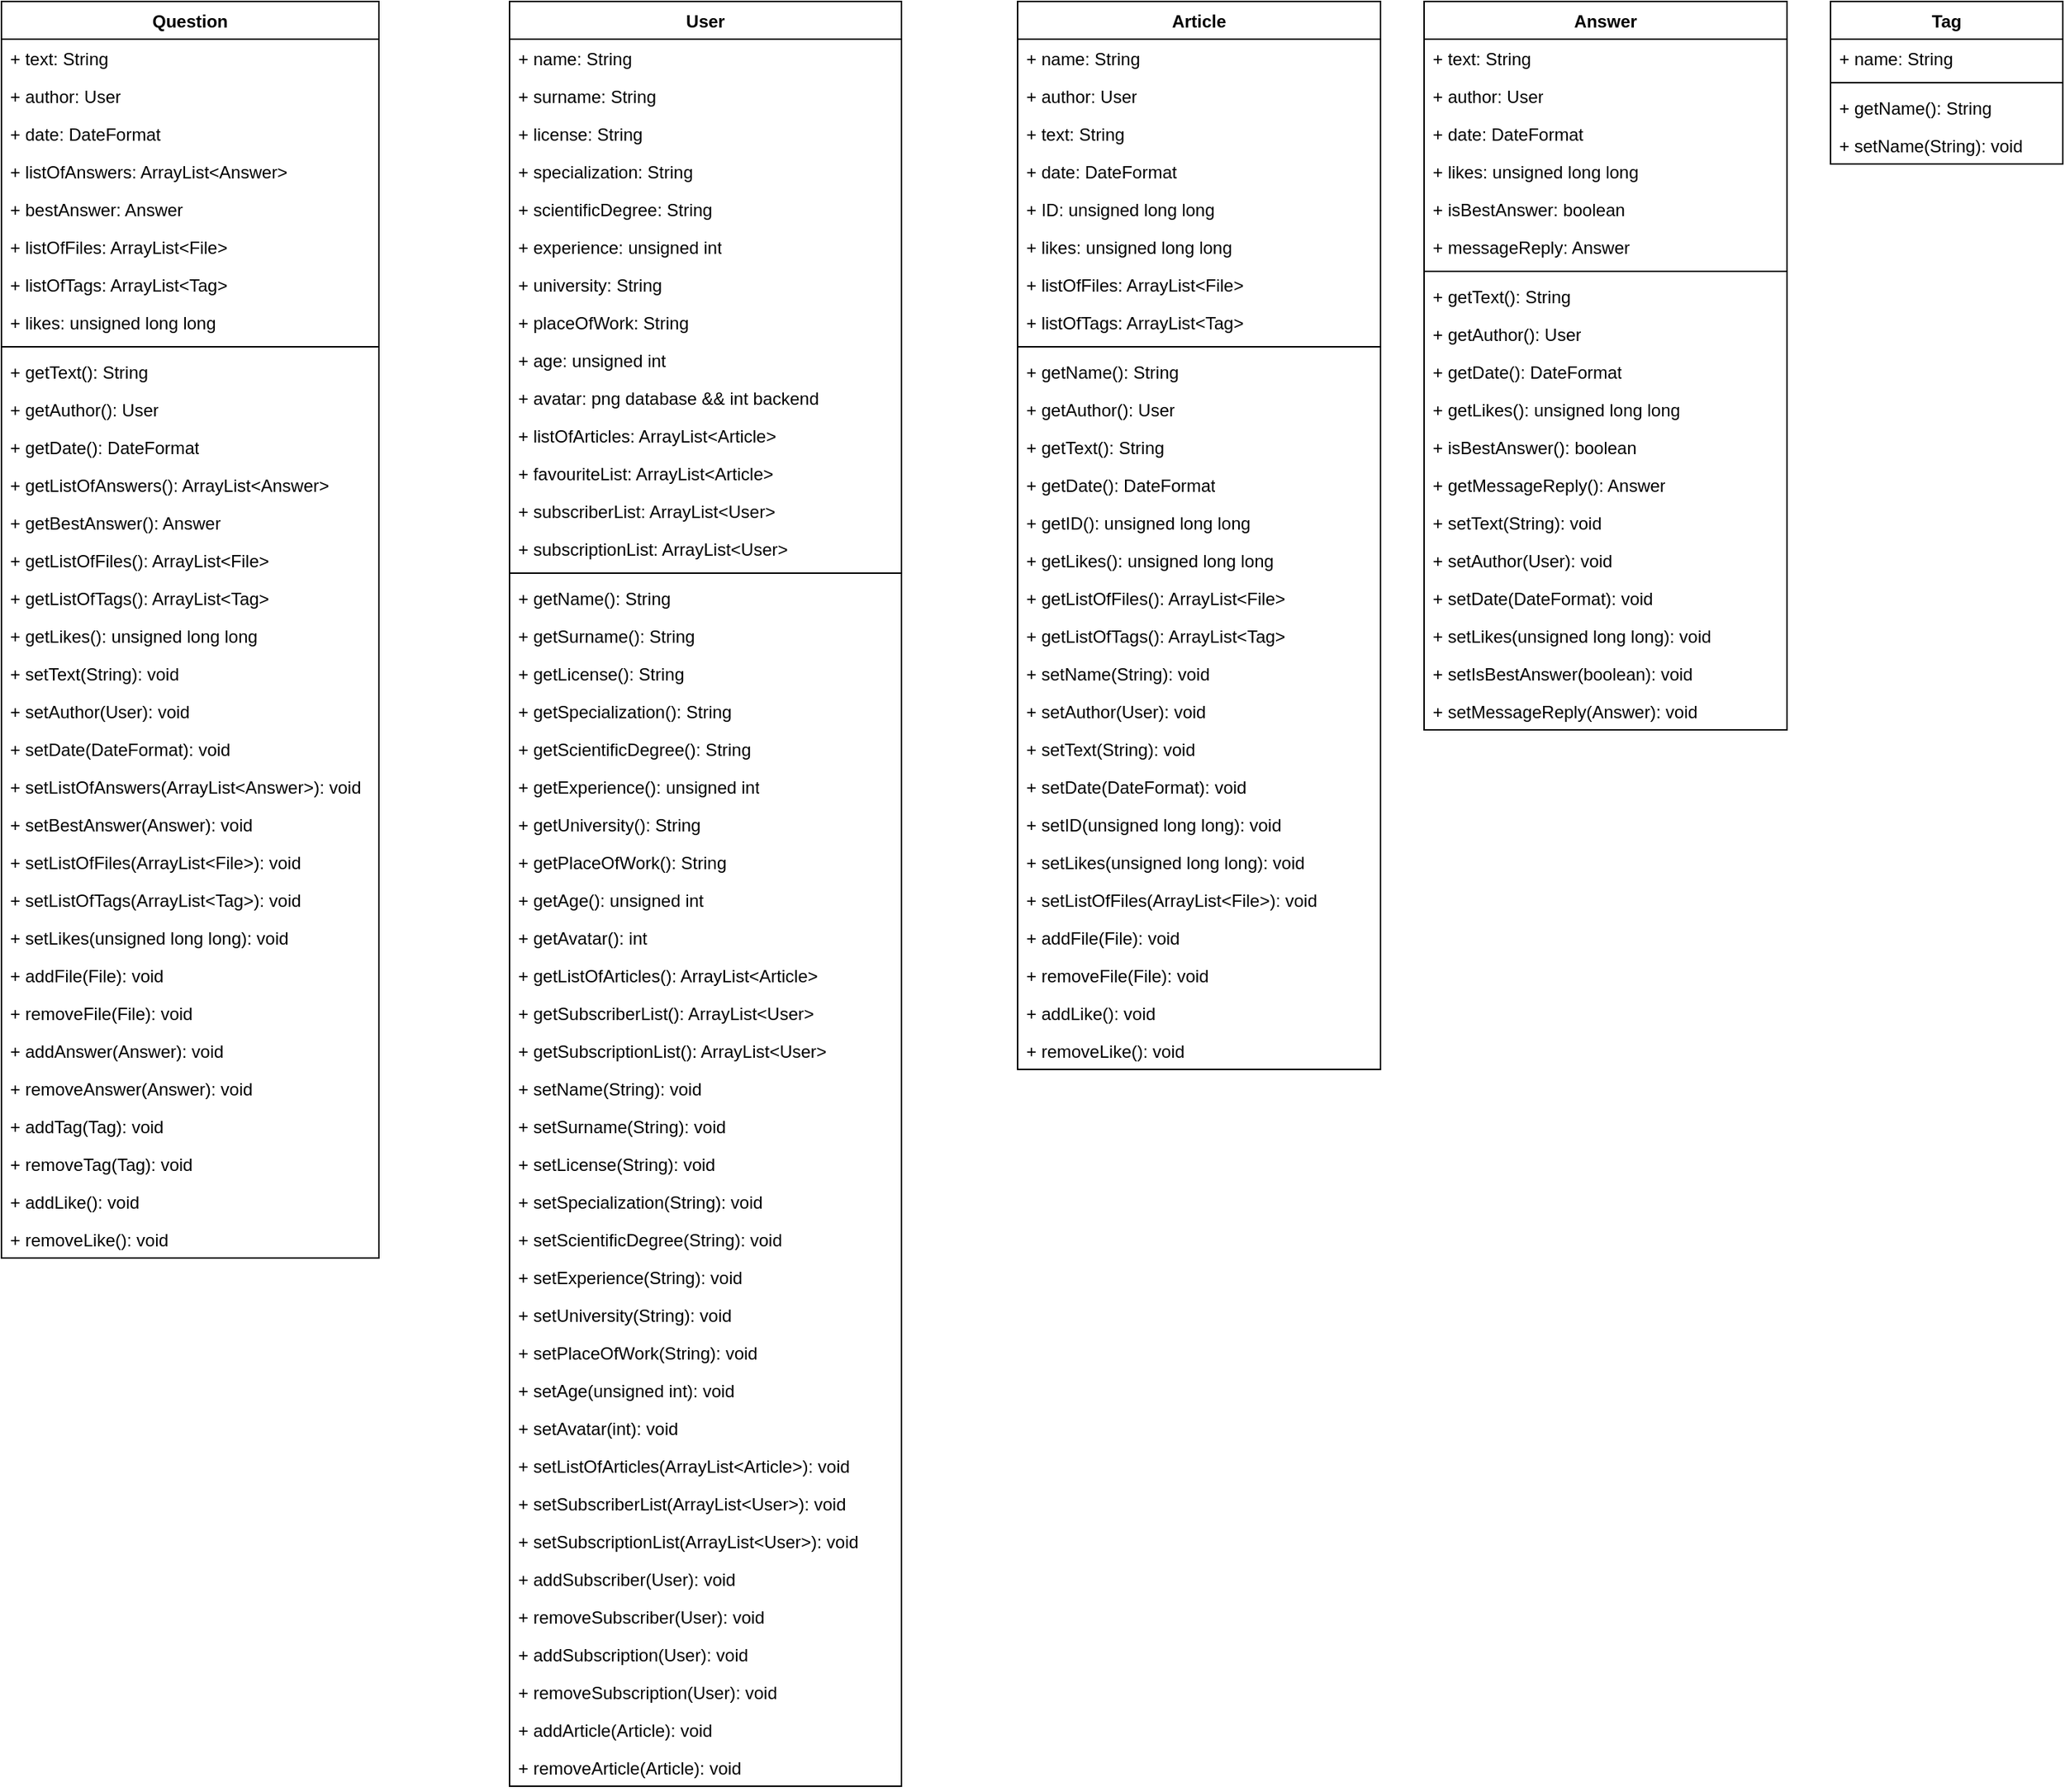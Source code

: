 <mxfile version="24.7.17">
  <diagram name="Page-1" id="e7e014a7-5840-1c2e-5031-d8a46d1fe8dd">
    <mxGraphModel dx="636" dy="376" grid="1" gridSize="10" guides="1" tooltips="1" connect="1" arrows="1" fold="1" page="1" pageScale="1" pageWidth="1169" pageHeight="826" background="none" math="0" shadow="0">
      <root>
        <mxCell id="0" />
        <mxCell id="1" parent="0" />
        <mxCell id="57FTvg0z1Tw13mg-PZAS-41" value="User" style="swimlane;fontStyle=1;align=center;verticalAlign=top;childLayout=stackLayout;horizontal=1;startSize=26;horizontalStack=0;resizeParent=1;resizeParentMax=0;resizeLast=0;collapsible=1;marginBottom=0;whiteSpace=wrap;html=1;" parent="1" vertex="1">
          <mxGeometry x="430" y="41" width="270" height="1230" as="geometry" />
        </mxCell>
        <mxCell id="57FTvg0z1Tw13mg-PZAS-42" value="+ name: String" style="text;strokeColor=none;fillColor=none;align=left;verticalAlign=top;spacingLeft=4;spacingRight=4;overflow=hidden;rotatable=0;points=[[0,0.5],[1,0.5]];portConstraint=eastwest;whiteSpace=wrap;html=1;" parent="57FTvg0z1Tw13mg-PZAS-41" vertex="1">
          <mxGeometry y="26" width="270" height="26" as="geometry" />
        </mxCell>
        <mxCell id="57FTvg0z1Tw13mg-PZAS-46" value="+ surname: String" style="text;strokeColor=none;fillColor=none;align=left;verticalAlign=top;spacingLeft=4;spacingRight=4;overflow=hidden;rotatable=0;points=[[0,0.5],[1,0.5]];portConstraint=eastwest;whiteSpace=wrap;html=1;" parent="57FTvg0z1Tw13mg-PZAS-41" vertex="1">
          <mxGeometry y="52" width="270" height="26" as="geometry" />
        </mxCell>
        <mxCell id="mr0dCgQ2bIxd1vBJevj2-1" value="+ license: String" style="text;strokeColor=none;fillColor=none;align=left;verticalAlign=top;spacingLeft=4;spacingRight=4;overflow=hidden;rotatable=0;points=[[0,0.5],[1,0.5]];portConstraint=eastwest;whiteSpace=wrap;html=1;" parent="57FTvg0z1Tw13mg-PZAS-41" vertex="1">
          <mxGeometry y="78" width="270" height="26" as="geometry" />
        </mxCell>
        <mxCell id="mr0dCgQ2bIxd1vBJevj2-2" value="+ specialization: String" style="text;strokeColor=none;fillColor=none;align=left;verticalAlign=top;spacingLeft=4;spacingRight=4;overflow=hidden;rotatable=0;points=[[0,0.5],[1,0.5]];portConstraint=eastwest;whiteSpace=wrap;html=1;" parent="57FTvg0z1Tw13mg-PZAS-41" vertex="1">
          <mxGeometry y="104" width="270" height="26" as="geometry" />
        </mxCell>
        <mxCell id="mr0dCgQ2bIxd1vBJevj2-4" value="+ scientificDegree: String" style="text;strokeColor=none;fillColor=none;align=left;verticalAlign=top;spacingLeft=4;spacingRight=4;overflow=hidden;rotatable=0;points=[[0,0.5],[1,0.5]];portConstraint=eastwest;whiteSpace=wrap;html=1;" parent="57FTvg0z1Tw13mg-PZAS-41" vertex="1">
          <mxGeometry y="130" width="270" height="26" as="geometry" />
        </mxCell>
        <mxCell id="mr0dCgQ2bIxd1vBJevj2-5" value="+ experience: unsigned int" style="text;strokeColor=none;fillColor=none;align=left;verticalAlign=top;spacingLeft=4;spacingRight=4;overflow=hidden;rotatable=0;points=[[0,0.5],[1,0.5]];portConstraint=eastwest;whiteSpace=wrap;html=1;" parent="57FTvg0z1Tw13mg-PZAS-41" vertex="1">
          <mxGeometry y="156" width="270" height="26" as="geometry" />
        </mxCell>
        <mxCell id="mr0dCgQ2bIxd1vBJevj2-6" value="+ university: String" style="text;strokeColor=none;fillColor=none;align=left;verticalAlign=top;spacingLeft=4;spacingRight=4;overflow=hidden;rotatable=0;points=[[0,0.5],[1,0.5]];portConstraint=eastwest;whiteSpace=wrap;html=1;" parent="57FTvg0z1Tw13mg-PZAS-41" vertex="1">
          <mxGeometry y="182" width="270" height="26" as="geometry" />
        </mxCell>
        <mxCell id="mr0dCgQ2bIxd1vBJevj2-7" value="+ placeOfWork: String" style="text;strokeColor=none;fillColor=none;align=left;verticalAlign=top;spacingLeft=4;spacingRight=4;overflow=hidden;rotatable=0;points=[[0,0.5],[1,0.5]];portConstraint=eastwest;whiteSpace=wrap;html=1;" parent="57FTvg0z1Tw13mg-PZAS-41" vertex="1">
          <mxGeometry y="208" width="270" height="26" as="geometry" />
        </mxCell>
        <mxCell id="mr0dCgQ2bIxd1vBJevj2-9" value="+ age: unsigned int" style="text;strokeColor=none;fillColor=none;align=left;verticalAlign=top;spacingLeft=4;spacingRight=4;overflow=hidden;rotatable=0;points=[[0,0.5],[1,0.5]];portConstraint=eastwest;whiteSpace=wrap;html=1;" parent="57FTvg0z1Tw13mg-PZAS-41" vertex="1">
          <mxGeometry y="234" width="270" height="26" as="geometry" />
        </mxCell>
        <mxCell id="mr0dCgQ2bIxd1vBJevj2-11" value="+ avatar: png database &amp;amp;&amp;amp; int backend" style="text;strokeColor=none;fillColor=none;align=left;verticalAlign=top;spacingLeft=4;spacingRight=4;overflow=hidden;rotatable=0;points=[[0,0.5],[1,0.5]];portConstraint=eastwest;whiteSpace=wrap;html=1;" parent="57FTvg0z1Tw13mg-PZAS-41" vertex="1">
          <mxGeometry y="260" width="270" height="26" as="geometry" />
        </mxCell>
        <mxCell id="mr0dCgQ2bIxd1vBJevj2-10" value="+ listOfArticles: ArrayList&amp;lt;Article&amp;gt;" style="text;strokeColor=none;fillColor=none;align=left;verticalAlign=top;spacingLeft=4;spacingRight=4;overflow=hidden;rotatable=0;points=[[0,0.5],[1,0.5]];portConstraint=eastwest;whiteSpace=wrap;html=1;" parent="57FTvg0z1Tw13mg-PZAS-41" vertex="1">
          <mxGeometry y="286" width="270" height="26" as="geometry" />
        </mxCell>
        <mxCell id="mr0dCgQ2bIxd1vBJevj2-111" value="+ favouriteList: ArrayList&amp;lt;Article&amp;gt;" style="text;strokeColor=none;fillColor=none;align=left;verticalAlign=top;spacingLeft=4;spacingRight=4;overflow=hidden;rotatable=0;points=[[0,0.5],[1,0.5]];portConstraint=eastwest;whiteSpace=wrap;html=1;" parent="57FTvg0z1Tw13mg-PZAS-41" vertex="1">
          <mxGeometry y="312" width="270" height="26" as="geometry" />
        </mxCell>
        <mxCell id="mr0dCgQ2bIxd1vBJevj2-12" value="+ subscriberList: ArrayList&amp;lt;User&amp;gt;" style="text;strokeColor=none;fillColor=none;align=left;verticalAlign=top;spacingLeft=4;spacingRight=4;overflow=hidden;rotatable=0;points=[[0,0.5],[1,0.5]];portConstraint=eastwest;whiteSpace=wrap;html=1;" parent="57FTvg0z1Tw13mg-PZAS-41" vertex="1">
          <mxGeometry y="338" width="270" height="26" as="geometry" />
        </mxCell>
        <mxCell id="mr0dCgQ2bIxd1vBJevj2-13" value="+ subscriptionList: ArrayList&amp;lt;User&amp;gt;" style="text;strokeColor=none;fillColor=none;align=left;verticalAlign=top;spacingLeft=4;spacingRight=4;overflow=hidden;rotatable=0;points=[[0,0.5],[1,0.5]];portConstraint=eastwest;whiteSpace=wrap;html=1;" parent="57FTvg0z1Tw13mg-PZAS-41" vertex="1">
          <mxGeometry y="364" width="270" height="26" as="geometry" />
        </mxCell>
        <mxCell id="57FTvg0z1Tw13mg-PZAS-43" value="" style="line;strokeWidth=1;fillColor=none;align=left;verticalAlign=middle;spacingTop=-1;spacingLeft=3;spacingRight=3;rotatable=0;labelPosition=right;points=[];portConstraint=eastwest;strokeColor=inherit;" parent="57FTvg0z1Tw13mg-PZAS-41" vertex="1">
          <mxGeometry y="390" width="270" height="8" as="geometry" />
        </mxCell>
        <mxCell id="57FTvg0z1Tw13mg-PZAS-44" value="+ getName(): String" style="text;strokeColor=none;fillColor=none;align=left;verticalAlign=top;spacingLeft=4;spacingRight=4;overflow=hidden;rotatable=0;points=[[0,0.5],[1,0.5]];portConstraint=eastwest;whiteSpace=wrap;html=1;" parent="57FTvg0z1Tw13mg-PZAS-41" vertex="1">
          <mxGeometry y="398" width="270" height="26" as="geometry" />
        </mxCell>
        <mxCell id="mr0dCgQ2bIxd1vBJevj2-16" value="+ getSurname(): String" style="text;strokeColor=none;fillColor=none;align=left;verticalAlign=top;spacingLeft=4;spacingRight=4;overflow=hidden;rotatable=0;points=[[0,0.5],[1,0.5]];portConstraint=eastwest;whiteSpace=wrap;html=1;" parent="57FTvg0z1Tw13mg-PZAS-41" vertex="1">
          <mxGeometry y="424" width="270" height="26" as="geometry" />
        </mxCell>
        <mxCell id="mr0dCgQ2bIxd1vBJevj2-17" value="+ getLicense(): String" style="text;strokeColor=none;fillColor=none;align=left;verticalAlign=top;spacingLeft=4;spacingRight=4;overflow=hidden;rotatable=0;points=[[0,0.5],[1,0.5]];portConstraint=eastwest;whiteSpace=wrap;html=1;" parent="57FTvg0z1Tw13mg-PZAS-41" vertex="1">
          <mxGeometry y="450" width="270" height="26" as="geometry" />
        </mxCell>
        <mxCell id="mr0dCgQ2bIxd1vBJevj2-18" value="+ getSpecialization(): String" style="text;strokeColor=none;fillColor=none;align=left;verticalAlign=top;spacingLeft=4;spacingRight=4;overflow=hidden;rotatable=0;points=[[0,0.5],[1,0.5]];portConstraint=eastwest;whiteSpace=wrap;html=1;" parent="57FTvg0z1Tw13mg-PZAS-41" vertex="1">
          <mxGeometry y="476" width="270" height="26" as="geometry" />
        </mxCell>
        <mxCell id="mr0dCgQ2bIxd1vBJevj2-19" value="+ getScientificDegree(): String" style="text;strokeColor=none;fillColor=none;align=left;verticalAlign=top;spacingLeft=4;spacingRight=4;overflow=hidden;rotatable=0;points=[[0,0.5],[1,0.5]];portConstraint=eastwest;whiteSpace=wrap;html=1;" parent="57FTvg0z1Tw13mg-PZAS-41" vertex="1">
          <mxGeometry y="502" width="270" height="26" as="geometry" />
        </mxCell>
        <mxCell id="mr0dCgQ2bIxd1vBJevj2-20" value="+ getExperience(): unsigned int" style="text;strokeColor=none;fillColor=none;align=left;verticalAlign=top;spacingLeft=4;spacingRight=4;overflow=hidden;rotatable=0;points=[[0,0.5],[1,0.5]];portConstraint=eastwest;whiteSpace=wrap;html=1;" parent="57FTvg0z1Tw13mg-PZAS-41" vertex="1">
          <mxGeometry y="528" width="270" height="26" as="geometry" />
        </mxCell>
        <mxCell id="mr0dCgQ2bIxd1vBJevj2-21" value="+ getUniversity(): String" style="text;strokeColor=none;fillColor=none;align=left;verticalAlign=top;spacingLeft=4;spacingRight=4;overflow=hidden;rotatable=0;points=[[0,0.5],[1,0.5]];portConstraint=eastwest;whiteSpace=wrap;html=1;" parent="57FTvg0z1Tw13mg-PZAS-41" vertex="1">
          <mxGeometry y="554" width="270" height="26" as="geometry" />
        </mxCell>
        <mxCell id="mr0dCgQ2bIxd1vBJevj2-22" value="+ getPlaceOfWork(): String" style="text;strokeColor=none;fillColor=none;align=left;verticalAlign=top;spacingLeft=4;spacingRight=4;overflow=hidden;rotatable=0;points=[[0,0.5],[1,0.5]];portConstraint=eastwest;whiteSpace=wrap;html=1;" parent="57FTvg0z1Tw13mg-PZAS-41" vertex="1">
          <mxGeometry y="580" width="270" height="26" as="geometry" />
        </mxCell>
        <mxCell id="mr0dCgQ2bIxd1vBJevj2-23" value="+ getAge(): unsigned int" style="text;strokeColor=none;fillColor=none;align=left;verticalAlign=top;spacingLeft=4;spacingRight=4;overflow=hidden;rotatable=0;points=[[0,0.5],[1,0.5]];portConstraint=eastwest;whiteSpace=wrap;html=1;" parent="57FTvg0z1Tw13mg-PZAS-41" vertex="1">
          <mxGeometry y="606" width="270" height="26" as="geometry" />
        </mxCell>
        <mxCell id="mr0dCgQ2bIxd1vBJevj2-25" value="+ getAvatar(): int" style="text;strokeColor=none;fillColor=none;align=left;verticalAlign=top;spacingLeft=4;spacingRight=4;overflow=hidden;rotatable=0;points=[[0,0.5],[1,0.5]];portConstraint=eastwest;whiteSpace=wrap;html=1;" parent="57FTvg0z1Tw13mg-PZAS-41" vertex="1">
          <mxGeometry y="632" width="270" height="26" as="geometry" />
        </mxCell>
        <mxCell id="mr0dCgQ2bIxd1vBJevj2-24" value="+ getListOfArticles(): ArrayList&amp;lt;Article&amp;gt;" style="text;strokeColor=none;fillColor=none;align=left;verticalAlign=top;spacingLeft=4;spacingRight=4;overflow=hidden;rotatable=0;points=[[0,0.5],[1,0.5]];portConstraint=eastwest;whiteSpace=wrap;html=1;" parent="57FTvg0z1Tw13mg-PZAS-41" vertex="1">
          <mxGeometry y="658" width="270" height="26" as="geometry" />
        </mxCell>
        <mxCell id="mr0dCgQ2bIxd1vBJevj2-26" value="+ getSubscriberList(): ArrayList&amp;lt;User&amp;gt;" style="text;strokeColor=none;fillColor=none;align=left;verticalAlign=top;spacingLeft=4;spacingRight=4;overflow=hidden;rotatable=0;points=[[0,0.5],[1,0.5]];portConstraint=eastwest;whiteSpace=wrap;html=1;" parent="57FTvg0z1Tw13mg-PZAS-41" vertex="1">
          <mxGeometry y="684" width="270" height="26" as="geometry" />
        </mxCell>
        <mxCell id="mr0dCgQ2bIxd1vBJevj2-27" value="+ getSubscriptionList(): ArrayList&amp;lt;User&amp;gt;" style="text;strokeColor=none;fillColor=none;align=left;verticalAlign=top;spacingLeft=4;spacingRight=4;overflow=hidden;rotatable=0;points=[[0,0.5],[1,0.5]];portConstraint=eastwest;whiteSpace=wrap;html=1;" parent="57FTvg0z1Tw13mg-PZAS-41" vertex="1">
          <mxGeometry y="710" width="270" height="26" as="geometry" />
        </mxCell>
        <mxCell id="mr0dCgQ2bIxd1vBJevj2-108" value="+ setName(String): void" style="text;strokeColor=none;fillColor=none;align=left;verticalAlign=top;spacingLeft=4;spacingRight=4;overflow=hidden;rotatable=0;points=[[0,0.5],[1,0.5]];portConstraint=eastwest;whiteSpace=wrap;html=1;" parent="57FTvg0z1Tw13mg-PZAS-41" vertex="1">
          <mxGeometry y="736" width="270" height="26" as="geometry" />
        </mxCell>
        <mxCell id="mr0dCgQ2bIxd1vBJevj2-107" value="+ setSurname(String): void" style="text;strokeColor=none;fillColor=none;align=left;verticalAlign=top;spacingLeft=4;spacingRight=4;overflow=hidden;rotatable=0;points=[[0,0.5],[1,0.5]];portConstraint=eastwest;whiteSpace=wrap;html=1;" parent="57FTvg0z1Tw13mg-PZAS-41" vertex="1">
          <mxGeometry y="762" width="270" height="26" as="geometry" />
        </mxCell>
        <mxCell id="mr0dCgQ2bIxd1vBJevj2-106" value="+ setLicense(String): void" style="text;strokeColor=none;fillColor=none;align=left;verticalAlign=top;spacingLeft=4;spacingRight=4;overflow=hidden;rotatable=0;points=[[0,0.5],[1,0.5]];portConstraint=eastwest;whiteSpace=wrap;html=1;" parent="57FTvg0z1Tw13mg-PZAS-41" vertex="1">
          <mxGeometry y="788" width="270" height="26" as="geometry" />
        </mxCell>
        <mxCell id="mr0dCgQ2bIxd1vBJevj2-105" value="+ setSpecialization(String): void" style="text;strokeColor=none;fillColor=none;align=left;verticalAlign=top;spacingLeft=4;spacingRight=4;overflow=hidden;rotatable=0;points=[[0,0.5],[1,0.5]];portConstraint=eastwest;whiteSpace=wrap;html=1;" parent="57FTvg0z1Tw13mg-PZAS-41" vertex="1">
          <mxGeometry y="814" width="270" height="26" as="geometry" />
        </mxCell>
        <mxCell id="mr0dCgQ2bIxd1vBJevj2-104" value="+ setScientificDegree(String): void" style="text;strokeColor=none;fillColor=none;align=left;verticalAlign=top;spacingLeft=4;spacingRight=4;overflow=hidden;rotatable=0;points=[[0,0.5],[1,0.5]];portConstraint=eastwest;whiteSpace=wrap;html=1;" parent="57FTvg0z1Tw13mg-PZAS-41" vertex="1">
          <mxGeometry y="840" width="270" height="26" as="geometry" />
        </mxCell>
        <mxCell id="mr0dCgQ2bIxd1vBJevj2-103" value="+ setExperience(String): void" style="text;strokeColor=none;fillColor=none;align=left;verticalAlign=top;spacingLeft=4;spacingRight=4;overflow=hidden;rotatable=0;points=[[0,0.5],[1,0.5]];portConstraint=eastwest;whiteSpace=wrap;html=1;" parent="57FTvg0z1Tw13mg-PZAS-41" vertex="1">
          <mxGeometry y="866" width="270" height="26" as="geometry" />
        </mxCell>
        <mxCell id="mr0dCgQ2bIxd1vBJevj2-102" value="+ setUniversity(String): void" style="text;strokeColor=none;fillColor=none;align=left;verticalAlign=top;spacingLeft=4;spacingRight=4;overflow=hidden;rotatable=0;points=[[0,0.5],[1,0.5]];portConstraint=eastwest;whiteSpace=wrap;html=1;" parent="57FTvg0z1Tw13mg-PZAS-41" vertex="1">
          <mxGeometry y="892" width="270" height="26" as="geometry" />
        </mxCell>
        <mxCell id="mr0dCgQ2bIxd1vBJevj2-101" value="+ setPlaceOfWork(String): void" style="text;strokeColor=none;fillColor=none;align=left;verticalAlign=top;spacingLeft=4;spacingRight=4;overflow=hidden;rotatable=0;points=[[0,0.5],[1,0.5]];portConstraint=eastwest;whiteSpace=wrap;html=1;" parent="57FTvg0z1Tw13mg-PZAS-41" vertex="1">
          <mxGeometry y="918" width="270" height="26" as="geometry" />
        </mxCell>
        <mxCell id="mr0dCgQ2bIxd1vBJevj2-100" value="+ setAge(unsigned int): void" style="text;strokeColor=none;fillColor=none;align=left;verticalAlign=top;spacingLeft=4;spacingRight=4;overflow=hidden;rotatable=0;points=[[0,0.5],[1,0.5]];portConstraint=eastwest;whiteSpace=wrap;html=1;" parent="57FTvg0z1Tw13mg-PZAS-41" vertex="1">
          <mxGeometry y="944" width="270" height="26" as="geometry" />
        </mxCell>
        <mxCell id="mr0dCgQ2bIxd1vBJevj2-98" value="+ setAvatar(int): void" style="text;strokeColor=none;fillColor=none;align=left;verticalAlign=top;spacingLeft=4;spacingRight=4;overflow=hidden;rotatable=0;points=[[0,0.5],[1,0.5]];portConstraint=eastwest;whiteSpace=wrap;html=1;" parent="57FTvg0z1Tw13mg-PZAS-41" vertex="1">
          <mxGeometry y="970" width="270" height="26" as="geometry" />
        </mxCell>
        <mxCell id="mr0dCgQ2bIxd1vBJevj2-99" value="+ setListOfArticles(ArrayList&amp;lt;Article&amp;gt;): void" style="text;strokeColor=none;fillColor=none;align=left;verticalAlign=top;spacingLeft=4;spacingRight=4;overflow=hidden;rotatable=0;points=[[0,0.5],[1,0.5]];portConstraint=eastwest;whiteSpace=wrap;html=1;" parent="57FTvg0z1Tw13mg-PZAS-41" vertex="1">
          <mxGeometry y="996" width="270" height="26" as="geometry" />
        </mxCell>
        <mxCell id="mr0dCgQ2bIxd1vBJevj2-97" value="+ setSubscriberList(ArrayList&amp;lt;User&amp;gt;): void" style="text;strokeColor=none;fillColor=none;align=left;verticalAlign=top;spacingLeft=4;spacingRight=4;overflow=hidden;rotatable=0;points=[[0,0.5],[1,0.5]];portConstraint=eastwest;whiteSpace=wrap;html=1;" parent="57FTvg0z1Tw13mg-PZAS-41" vertex="1">
          <mxGeometry y="1022" width="270" height="26" as="geometry" />
        </mxCell>
        <mxCell id="mr0dCgQ2bIxd1vBJevj2-96" value="+ setSubscriptionList(ArrayList&amp;lt;User&amp;gt;): void" style="text;strokeColor=none;fillColor=none;align=left;verticalAlign=top;spacingLeft=4;spacingRight=4;overflow=hidden;rotatable=0;points=[[0,0.5],[1,0.5]];portConstraint=eastwest;whiteSpace=wrap;html=1;" parent="57FTvg0z1Tw13mg-PZAS-41" vertex="1">
          <mxGeometry y="1048" width="270" height="26" as="geometry" />
        </mxCell>
        <mxCell id="mr0dCgQ2bIxd1vBJevj2-109" value="+ addSubscriber(User): void" style="text;strokeColor=none;fillColor=none;align=left;verticalAlign=top;spacingLeft=4;spacingRight=4;overflow=hidden;rotatable=0;points=[[0,0.5],[1,0.5]];portConstraint=eastwest;whiteSpace=wrap;html=1;" parent="57FTvg0z1Tw13mg-PZAS-41" vertex="1">
          <mxGeometry y="1074" width="270" height="26" as="geometry" />
        </mxCell>
        <mxCell id="RwUXclKYSs3xz7RMZtHf-36" value="+ removeSubscriber(User): void" style="text;strokeColor=none;fillColor=none;align=left;verticalAlign=top;spacingLeft=4;spacingRight=4;overflow=hidden;rotatable=0;points=[[0,0.5],[1,0.5]];portConstraint=eastwest;whiteSpace=wrap;html=1;" parent="57FTvg0z1Tw13mg-PZAS-41" vertex="1">
          <mxGeometry y="1100" width="270" height="26" as="geometry" />
        </mxCell>
        <mxCell id="mr0dCgQ2bIxd1vBJevj2-110" value="+ addSubscription(User): void" style="text;strokeColor=none;fillColor=none;align=left;verticalAlign=top;spacingLeft=4;spacingRight=4;overflow=hidden;rotatable=0;points=[[0,0.5],[1,0.5]];portConstraint=eastwest;whiteSpace=wrap;html=1;" parent="57FTvg0z1Tw13mg-PZAS-41" vertex="1">
          <mxGeometry y="1126" width="270" height="26" as="geometry" />
        </mxCell>
        <mxCell id="RwUXclKYSs3xz7RMZtHf-37" value="+ removeSubscription(User): void" style="text;strokeColor=none;fillColor=none;align=left;verticalAlign=top;spacingLeft=4;spacingRight=4;overflow=hidden;rotatable=0;points=[[0,0.5],[1,0.5]];portConstraint=eastwest;whiteSpace=wrap;html=1;" parent="57FTvg0z1Tw13mg-PZAS-41" vertex="1">
          <mxGeometry y="1152" width="270" height="26" as="geometry" />
        </mxCell>
        <mxCell id="mr0dCgQ2bIxd1vBJevj2-112" value="+ addArticle(Article): void" style="text;strokeColor=none;fillColor=none;align=left;verticalAlign=top;spacingLeft=4;spacingRight=4;overflow=hidden;rotatable=0;points=[[0,0.5],[1,0.5]];portConstraint=eastwest;whiteSpace=wrap;html=1;" parent="57FTvg0z1Tw13mg-PZAS-41" vertex="1">
          <mxGeometry y="1178" width="270" height="26" as="geometry" />
        </mxCell>
        <mxCell id="RwUXclKYSs3xz7RMZtHf-38" value="+ removeArticle(Article): void" style="text;strokeColor=none;fillColor=none;align=left;verticalAlign=top;spacingLeft=4;spacingRight=4;overflow=hidden;rotatable=0;points=[[0,0.5],[1,0.5]];portConstraint=eastwest;whiteSpace=wrap;html=1;" parent="57FTvg0z1Tw13mg-PZAS-41" vertex="1">
          <mxGeometry y="1204" width="270" height="26" as="geometry" />
        </mxCell>
        <mxCell id="1deH1-cSM9sMTq09S6sF-1" value="Article" style="swimlane;fontStyle=1;align=center;verticalAlign=top;childLayout=stackLayout;horizontal=1;startSize=26;horizontalStack=0;resizeParent=1;resizeParentMax=0;resizeLast=0;collapsible=1;marginBottom=0;whiteSpace=wrap;html=1;" parent="1" vertex="1">
          <mxGeometry x="780" y="41" width="250" height="736" as="geometry" />
        </mxCell>
        <mxCell id="1deH1-cSM9sMTq09S6sF-2" value="+ name: String" style="text;strokeColor=none;fillColor=none;align=left;verticalAlign=top;spacingLeft=4;spacingRight=4;overflow=hidden;rotatable=0;points=[[0,0.5],[1,0.5]];portConstraint=eastwest;whiteSpace=wrap;html=1;" parent="1deH1-cSM9sMTq09S6sF-1" vertex="1">
          <mxGeometry y="26" width="250" height="26" as="geometry" />
        </mxCell>
        <mxCell id="1deH1-cSM9sMTq09S6sF-5" value="+ author: User" style="text;strokeColor=none;fillColor=none;align=left;verticalAlign=top;spacingLeft=4;spacingRight=4;overflow=hidden;rotatable=0;points=[[0,0.5],[1,0.5]];portConstraint=eastwest;whiteSpace=wrap;html=1;" parent="1deH1-cSM9sMTq09S6sF-1" vertex="1">
          <mxGeometry y="52" width="250" height="26" as="geometry" />
        </mxCell>
        <mxCell id="1deH1-cSM9sMTq09S6sF-6" value="+ text: String" style="text;strokeColor=none;fillColor=none;align=left;verticalAlign=top;spacingLeft=4;spacingRight=4;overflow=hidden;rotatable=0;points=[[0,0.5],[1,0.5]];portConstraint=eastwest;whiteSpace=wrap;html=1;" parent="1deH1-cSM9sMTq09S6sF-1" vertex="1">
          <mxGeometry y="78" width="250" height="26" as="geometry" />
        </mxCell>
        <mxCell id="1deH1-cSM9sMTq09S6sF-7" value="+ date: DateFormat" style="text;strokeColor=none;fillColor=none;align=left;verticalAlign=top;spacingLeft=4;spacingRight=4;overflow=hidden;rotatable=0;points=[[0,0.5],[1,0.5]];portConstraint=eastwest;whiteSpace=wrap;html=1;" parent="1deH1-cSM9sMTq09S6sF-1" vertex="1">
          <mxGeometry y="104" width="250" height="26" as="geometry" />
        </mxCell>
        <mxCell id="1deH1-cSM9sMTq09S6sF-8" value="+ ID: unsigned&amp;nbsp;long long" style="text;strokeColor=none;fillColor=none;align=left;verticalAlign=top;spacingLeft=4;spacingRight=4;overflow=hidden;rotatable=0;points=[[0,0.5],[1,0.5]];portConstraint=eastwest;whiteSpace=wrap;html=1;" parent="1deH1-cSM9sMTq09S6sF-1" vertex="1">
          <mxGeometry y="130" width="250" height="26" as="geometry" />
        </mxCell>
        <mxCell id="1deH1-cSM9sMTq09S6sF-24" value="+ likes: unsigned long long" style="text;strokeColor=none;fillColor=none;align=left;verticalAlign=top;spacingLeft=4;spacingRight=4;overflow=hidden;rotatable=0;points=[[0,0.5],[1,0.5]];portConstraint=eastwest;whiteSpace=wrap;html=1;" parent="1deH1-cSM9sMTq09S6sF-1" vertex="1">
          <mxGeometry y="156" width="250" height="26" as="geometry" />
        </mxCell>
        <mxCell id="1deH1-cSM9sMTq09S6sF-27" value="+ listOfFiles: ArrayList&amp;lt;File&amp;gt;" style="text;strokeColor=none;fillColor=none;align=left;verticalAlign=top;spacingLeft=4;spacingRight=4;overflow=hidden;rotatable=0;points=[[0,0.5],[1,0.5]];portConstraint=eastwest;whiteSpace=wrap;html=1;" parent="1deH1-cSM9sMTq09S6sF-1" vertex="1">
          <mxGeometry y="182" width="250" height="26" as="geometry" />
        </mxCell>
        <mxCell id="RwUXclKYSs3xz7RMZtHf-11" value="+ listOfTags: ArrayList&amp;lt;Tag&amp;gt;" style="text;strokeColor=none;fillColor=none;align=left;verticalAlign=top;spacingLeft=4;spacingRight=4;overflow=hidden;rotatable=0;points=[[0,0.5],[1,0.5]];portConstraint=eastwest;whiteSpace=wrap;html=1;" parent="1deH1-cSM9sMTq09S6sF-1" vertex="1">
          <mxGeometry y="208" width="250" height="26" as="geometry" />
        </mxCell>
        <mxCell id="1deH1-cSM9sMTq09S6sF-3" value="" style="line;strokeWidth=1;fillColor=none;align=left;verticalAlign=middle;spacingTop=-1;spacingLeft=3;spacingRight=3;rotatable=0;labelPosition=right;points=[];portConstraint=eastwest;strokeColor=inherit;" parent="1deH1-cSM9sMTq09S6sF-1" vertex="1">
          <mxGeometry y="234" width="250" height="8" as="geometry" />
        </mxCell>
        <mxCell id="1deH1-cSM9sMTq09S6sF-4" value="+ getName(): String" style="text;strokeColor=none;fillColor=none;align=left;verticalAlign=top;spacingLeft=4;spacingRight=4;overflow=hidden;rotatable=0;points=[[0,0.5],[1,0.5]];portConstraint=eastwest;whiteSpace=wrap;html=1;" parent="1deH1-cSM9sMTq09S6sF-1" vertex="1">
          <mxGeometry y="242" width="250" height="26" as="geometry" />
        </mxCell>
        <mxCell id="1deH1-cSM9sMTq09S6sF-9" value="+ getAuthor(): User" style="text;strokeColor=none;fillColor=none;align=left;verticalAlign=top;spacingLeft=4;spacingRight=4;overflow=hidden;rotatable=0;points=[[0,0.5],[1,0.5]];portConstraint=eastwest;whiteSpace=wrap;html=1;" parent="1deH1-cSM9sMTq09S6sF-1" vertex="1">
          <mxGeometry y="268" width="250" height="26" as="geometry" />
        </mxCell>
        <mxCell id="1deH1-cSM9sMTq09S6sF-10" value="+ getText(): String" style="text;strokeColor=none;fillColor=none;align=left;verticalAlign=top;spacingLeft=4;spacingRight=4;overflow=hidden;rotatable=0;points=[[0,0.5],[1,0.5]];portConstraint=eastwest;whiteSpace=wrap;html=1;" parent="1deH1-cSM9sMTq09S6sF-1" vertex="1">
          <mxGeometry y="294" width="250" height="26" as="geometry" />
        </mxCell>
        <mxCell id="1deH1-cSM9sMTq09S6sF-11" value="+ getDate(): DateFormat" style="text;strokeColor=none;fillColor=none;align=left;verticalAlign=top;spacingLeft=4;spacingRight=4;overflow=hidden;rotatable=0;points=[[0,0.5],[1,0.5]];portConstraint=eastwest;whiteSpace=wrap;html=1;" parent="1deH1-cSM9sMTq09S6sF-1" vertex="1">
          <mxGeometry y="320" width="250" height="26" as="geometry" />
        </mxCell>
        <mxCell id="1deH1-cSM9sMTq09S6sF-12" value="+ getID(): unsigned&amp;nbsp;long long" style="text;strokeColor=none;fillColor=none;align=left;verticalAlign=top;spacingLeft=4;spacingRight=4;overflow=hidden;rotatable=0;points=[[0,0.5],[1,0.5]];portConstraint=eastwest;whiteSpace=wrap;html=1;" parent="1deH1-cSM9sMTq09S6sF-1" vertex="1">
          <mxGeometry y="346" width="250" height="26" as="geometry" />
        </mxCell>
        <mxCell id="1deH1-cSM9sMTq09S6sF-25" value="+ getLikes(): unsigned&amp;nbsp;long long" style="text;strokeColor=none;fillColor=none;align=left;verticalAlign=top;spacingLeft=4;spacingRight=4;overflow=hidden;rotatable=0;points=[[0,0.5],[1,0.5]];portConstraint=eastwest;whiteSpace=wrap;html=1;" parent="1deH1-cSM9sMTq09S6sF-1" vertex="1">
          <mxGeometry y="372" width="250" height="26" as="geometry" />
        </mxCell>
        <mxCell id="1deH1-cSM9sMTq09S6sF-28" value="+ getListOfFiles(): ArrayList&amp;lt;File&amp;gt;" style="text;strokeColor=none;fillColor=none;align=left;verticalAlign=top;spacingLeft=4;spacingRight=4;overflow=hidden;rotatable=0;points=[[0,0.5],[1,0.5]];portConstraint=eastwest;whiteSpace=wrap;html=1;" parent="1deH1-cSM9sMTq09S6sF-1" vertex="1">
          <mxGeometry y="398" width="250" height="26" as="geometry" />
        </mxCell>
        <mxCell id="RwUXclKYSs3xz7RMZtHf-12" value="+ getListOfTags(): ArrayList&amp;lt;Tag&amp;gt;" style="text;strokeColor=none;fillColor=none;align=left;verticalAlign=top;spacingLeft=4;spacingRight=4;overflow=hidden;rotatable=0;points=[[0,0.5],[1,0.5]];portConstraint=eastwest;whiteSpace=wrap;html=1;" parent="1deH1-cSM9sMTq09S6sF-1" vertex="1">
          <mxGeometry y="424" width="250" height="26" as="geometry" />
        </mxCell>
        <mxCell id="1deH1-cSM9sMTq09S6sF-19" value="+ setName(String): void" style="text;strokeColor=none;fillColor=none;align=left;verticalAlign=top;spacingLeft=4;spacingRight=4;overflow=hidden;rotatable=0;points=[[0,0.5],[1,0.5]];portConstraint=eastwest;whiteSpace=wrap;html=1;" parent="1deH1-cSM9sMTq09S6sF-1" vertex="1">
          <mxGeometry y="450" width="250" height="26" as="geometry" />
        </mxCell>
        <mxCell id="1deH1-cSM9sMTq09S6sF-20" value="+ setAuthor(User): void" style="text;strokeColor=none;fillColor=none;align=left;verticalAlign=top;spacingLeft=4;spacingRight=4;overflow=hidden;rotatable=0;points=[[0,0.5],[1,0.5]];portConstraint=eastwest;whiteSpace=wrap;html=1;" parent="1deH1-cSM9sMTq09S6sF-1" vertex="1">
          <mxGeometry y="476" width="250" height="26" as="geometry" />
        </mxCell>
        <mxCell id="1deH1-cSM9sMTq09S6sF-21" value="+ setText(String): void" style="text;strokeColor=none;fillColor=none;align=left;verticalAlign=top;spacingLeft=4;spacingRight=4;overflow=hidden;rotatable=0;points=[[0,0.5],[1,0.5]];portConstraint=eastwest;whiteSpace=wrap;html=1;" parent="1deH1-cSM9sMTq09S6sF-1" vertex="1">
          <mxGeometry y="502" width="250" height="26" as="geometry" />
        </mxCell>
        <mxCell id="1deH1-cSM9sMTq09S6sF-22" value="+ setDate(DateFormat): void" style="text;strokeColor=none;fillColor=none;align=left;verticalAlign=top;spacingLeft=4;spacingRight=4;overflow=hidden;rotatable=0;points=[[0,0.5],[1,0.5]];portConstraint=eastwest;whiteSpace=wrap;html=1;" parent="1deH1-cSM9sMTq09S6sF-1" vertex="1">
          <mxGeometry y="528" width="250" height="26" as="geometry" />
        </mxCell>
        <mxCell id="1deH1-cSM9sMTq09S6sF-23" value="+ setID(unsigned&amp;nbsp;long long): void" style="text;strokeColor=none;fillColor=none;align=left;verticalAlign=top;spacingLeft=4;spacingRight=4;overflow=hidden;rotatable=0;points=[[0,0.5],[1,0.5]];portConstraint=eastwest;whiteSpace=wrap;html=1;" parent="1deH1-cSM9sMTq09S6sF-1" vertex="1">
          <mxGeometry y="554" width="250" height="26" as="geometry" />
        </mxCell>
        <mxCell id="1deH1-cSM9sMTq09S6sF-26" value="+ setLikes(unsigned&amp;nbsp;long long): void" style="text;strokeColor=none;fillColor=none;align=left;verticalAlign=top;spacingLeft=4;spacingRight=4;overflow=hidden;rotatable=0;points=[[0,0.5],[1,0.5]];portConstraint=eastwest;whiteSpace=wrap;html=1;" parent="1deH1-cSM9sMTq09S6sF-1" vertex="1">
          <mxGeometry y="580" width="250" height="26" as="geometry" />
        </mxCell>
        <mxCell id="1deH1-cSM9sMTq09S6sF-29" value="+ setListOfFiles(ArrayList&amp;lt;File&amp;gt;): void" style="text;strokeColor=none;fillColor=none;align=left;verticalAlign=top;spacingLeft=4;spacingRight=4;overflow=hidden;rotatable=0;points=[[0,0.5],[1,0.5]];portConstraint=eastwest;whiteSpace=wrap;html=1;" parent="1deH1-cSM9sMTq09S6sF-1" vertex="1">
          <mxGeometry y="606" width="250" height="26" as="geometry" />
        </mxCell>
        <mxCell id="1deH1-cSM9sMTq09S6sF-30" value="+ addFile(File): void" style="text;strokeColor=none;fillColor=none;align=left;verticalAlign=top;spacingLeft=4;spacingRight=4;overflow=hidden;rotatable=0;points=[[0,0.5],[1,0.5]];portConstraint=eastwest;whiteSpace=wrap;html=1;" parent="1deH1-cSM9sMTq09S6sF-1" vertex="1">
          <mxGeometry y="632" width="250" height="26" as="geometry" />
        </mxCell>
        <mxCell id="1deH1-cSM9sMTq09S6sF-33" value="+ removeFile(File): void" style="text;strokeColor=none;fillColor=none;align=left;verticalAlign=top;spacingLeft=4;spacingRight=4;overflow=hidden;rotatable=0;points=[[0,0.5],[1,0.5]];portConstraint=eastwest;whiteSpace=wrap;html=1;" parent="1deH1-cSM9sMTq09S6sF-1" vertex="1">
          <mxGeometry y="658" width="250" height="26" as="geometry" />
        </mxCell>
        <mxCell id="1deH1-cSM9sMTq09S6sF-31" value="+ addLike(): void" style="text;strokeColor=none;fillColor=none;align=left;verticalAlign=top;spacingLeft=4;spacingRight=4;overflow=hidden;rotatable=0;points=[[0,0.5],[1,0.5]];portConstraint=eastwest;whiteSpace=wrap;html=1;" parent="1deH1-cSM9sMTq09S6sF-1" vertex="1">
          <mxGeometry y="684" width="250" height="26" as="geometry" />
        </mxCell>
        <mxCell id="1deH1-cSM9sMTq09S6sF-32" value="+ removeLike(): void" style="text;strokeColor=none;fillColor=none;align=left;verticalAlign=top;spacingLeft=4;spacingRight=4;overflow=hidden;rotatable=0;points=[[0,0.5],[1,0.5]];portConstraint=eastwest;whiteSpace=wrap;html=1;" parent="1deH1-cSM9sMTq09S6sF-1" vertex="1">
          <mxGeometry y="710" width="250" height="26" as="geometry" />
        </mxCell>
        <mxCell id="jiRqjfXUL9GhS-HmmDLM-1" value="Question" style="swimlane;fontStyle=1;align=center;verticalAlign=top;childLayout=stackLayout;horizontal=1;startSize=26;horizontalStack=0;resizeParent=1;resizeParentMax=0;resizeLast=0;collapsible=1;marginBottom=0;whiteSpace=wrap;html=1;" parent="1" vertex="1">
          <mxGeometry x="80" y="41" width="260" height="866" as="geometry" />
        </mxCell>
        <mxCell id="jiRqjfXUL9GhS-HmmDLM-2" value="+ text: String" style="text;strokeColor=none;fillColor=none;align=left;verticalAlign=top;spacingLeft=4;spacingRight=4;overflow=hidden;rotatable=0;points=[[0,0.5],[1,0.5]];portConstraint=eastwest;whiteSpace=wrap;html=1;" parent="jiRqjfXUL9GhS-HmmDLM-1" vertex="1">
          <mxGeometry y="26" width="260" height="26" as="geometry" />
        </mxCell>
        <mxCell id="RwUXclKYSs3xz7RMZtHf-2" value="+ author: Us&lt;span style=&quot;color: rgba(0, 0, 0, 0); font-family: monospace; font-size: 0px; text-wrap: nowrap;&quot;&gt;%3CmxGraphModel%3E%3Croot%3E%3CmxCell%20id%3D%220%22%2F%3E%3CmxCell%20id%3D%221%22%20parent%3D%220%22%2F%3E%3CmxCell%20id%3D%222%22%20value%3D%22%2B%20text%3A%20String%22%20style%3D%22text%3BstrokeColor%3Dnone%3BfillColor%3Dnone%3Balign%3Dleft%3BverticalAlign%3Dtop%3BspacingLeft%3D4%3BspacingRight%3D4%3Boverflow%3Dhidden%3Brotatable%3D0%3Bpoints%3D%5B%5B0%2C0.5%5D%2C%5B1%2C0.5%5D%5D%3BportConstraint%3Deastwest%3BwhiteSpace%3Dwrap%3Bhtml%3D1%3B%22%20vertex%3D%221%22%20parent%3D%221%22%3E%3CmxGeometry%20x%3D%2260%22%20y%3D%2270%22%20width%3D%22260%22%20height%3D%2226%22%20as%3D%22geometry%22%2F%3E%3C%2FmxCell%3E%3C%2Froot%3E%3C%2FmxGraphModel%3E&lt;/span&gt;er" style="text;strokeColor=none;fillColor=none;align=left;verticalAlign=top;spacingLeft=4;spacingRight=4;overflow=hidden;rotatable=0;points=[[0,0.5],[1,0.5]];portConstraint=eastwest;whiteSpace=wrap;html=1;" parent="jiRqjfXUL9GhS-HmmDLM-1" vertex="1">
          <mxGeometry y="52" width="260" height="26" as="geometry" />
        </mxCell>
        <mxCell id="RwUXclKYSs3xz7RMZtHf-3" value="+ date: DateFormat&lt;span style=&quot;color: rgba(0, 0, 0, 0); font-family: monospace; font-size: 0px; text-wrap: nowrap;&quot;&gt;%3CmxGraphModel%3E%3Croot%3E%3CmxCell%20id%3D%220%22%2F%3E%3CmxCell%20id%3D%221%22%20parent%3D%220%22%2F%3E%3CmxCell%20id%3D%222%22%20value%3D%22%2B%20text%3A%20String%22%20style%3D%22text%3BstrokeColor%3Dnone%3BfillColor%3Dnone%3Balign%3Dleft%3BverticalAlign%3Dtop%3BspacingLeft%3D4%3BspacingRight%3D4%3Boverflow%3Dhidden%3Brotatable%3D0%3Bpoints%3D%5B%5B0%2C0.5%5D%2C%5B1%2C0.5%5D%5D%3BportConstraint%3Deastwest%3BwhiteSpace%3Dwrap%3Bhtml%3D1%3B%22%20vertex%3D%221%22%20parent%3D%221%22%3E%3CmxGeometry%20x%3D%2260%22%20y%3D%2270%22%20width%3D%22260%22%20height%3D%2226%22%20as%3D%22geometry%22%2F%3E%3C%2FmxCell%3E%3C%2Froot%3E%3C%2FmxGraphModel&lt;/span&gt;" style="text;strokeColor=none;fillColor=none;align=left;verticalAlign=top;spacingLeft=4;spacingRight=4;overflow=hidden;rotatable=0;points=[[0,0.5],[1,0.5]];portConstraint=eastwest;whiteSpace=wrap;html=1;" parent="jiRqjfXUL9GhS-HmmDLM-1" vertex="1">
          <mxGeometry y="78" width="260" height="26" as="geometry" />
        </mxCell>
        <mxCell id="jiRqjfXUL9GhS-HmmDLM-5" value="+ listOfAnswers: ArrayList&amp;lt;Answer&amp;gt;" style="text;strokeColor=none;fillColor=none;align=left;verticalAlign=top;spacingLeft=4;spacingRight=4;overflow=hidden;rotatable=0;points=[[0,0.5],[1,0.5]];portConstraint=eastwest;whiteSpace=wrap;html=1;" parent="jiRqjfXUL9GhS-HmmDLM-1" vertex="1">
          <mxGeometry y="104" width="260" height="26" as="geometry" />
        </mxCell>
        <mxCell id="jiRqjfXUL9GhS-HmmDLM-6" value="+ bestAnswer: Answer" style="text;strokeColor=none;fillColor=none;align=left;verticalAlign=top;spacingLeft=4;spacingRight=4;overflow=hidden;rotatable=0;points=[[0,0.5],[1,0.5]];portConstraint=eastwest;whiteSpace=wrap;html=1;" parent="jiRqjfXUL9GhS-HmmDLM-1" vertex="1">
          <mxGeometry y="130" width="260" height="26" as="geometry" />
        </mxCell>
        <mxCell id="RwUXclKYSs3xz7RMZtHf-1" value="+ listOfFiles: ArrayList&amp;lt;File&amp;gt;" style="text;strokeColor=none;fillColor=none;align=left;verticalAlign=top;spacingLeft=4;spacingRight=4;overflow=hidden;rotatable=0;points=[[0,0.5],[1,0.5]];portConstraint=eastwest;whiteSpace=wrap;html=1;" parent="jiRqjfXUL9GhS-HmmDLM-1" vertex="1">
          <mxGeometry y="156" width="260" height="26" as="geometry" />
        </mxCell>
        <mxCell id="RwUXclKYSs3xz7RMZtHf-4" value="+ listOfTags: ArrayList&amp;lt;Tag&amp;gt;" style="text;strokeColor=none;fillColor=none;align=left;verticalAlign=top;spacingLeft=4;spacingRight=4;overflow=hidden;rotatable=0;points=[[0,0.5],[1,0.5]];portConstraint=eastwest;whiteSpace=wrap;html=1;" parent="jiRqjfXUL9GhS-HmmDLM-1" vertex="1">
          <mxGeometry y="182" width="260" height="26" as="geometry" />
        </mxCell>
        <mxCell id="RwUXclKYSs3xz7RMZtHf-28" value="+ likes: unsigned&amp;nbsp;long long" style="text;strokeColor=none;fillColor=none;align=left;verticalAlign=top;spacingLeft=4;spacingRight=4;overflow=hidden;rotatable=0;points=[[0,0.5],[1,0.5]];portConstraint=eastwest;whiteSpace=wrap;html=1;" parent="jiRqjfXUL9GhS-HmmDLM-1" vertex="1">
          <mxGeometry y="208" width="260" height="26" as="geometry" />
        </mxCell>
        <mxCell id="jiRqjfXUL9GhS-HmmDLM-3" value="" style="line;strokeWidth=1;fillColor=none;align=left;verticalAlign=middle;spacingTop=-1;spacingLeft=3;spacingRight=3;rotatable=0;labelPosition=right;points=[];portConstraint=eastwest;strokeColor=inherit;" parent="jiRqjfXUL9GhS-HmmDLM-1" vertex="1">
          <mxGeometry y="234" width="260" height="8" as="geometry" />
        </mxCell>
        <mxCell id="jiRqjfXUL9GhS-HmmDLM-4" value="+ getText(): String" style="text;strokeColor=none;fillColor=none;align=left;verticalAlign=top;spacingLeft=4;spacingRight=4;overflow=hidden;rotatable=0;points=[[0,0.5],[1,0.5]];portConstraint=eastwest;whiteSpace=wrap;html=1;" parent="jiRqjfXUL9GhS-HmmDLM-1" vertex="1">
          <mxGeometry y="242" width="260" height="26" as="geometry" />
        </mxCell>
        <mxCell id="RwUXclKYSs3xz7RMZtHf-5" value="+ getAuthor(): User" style="text;strokeColor=none;fillColor=none;align=left;verticalAlign=top;spacingLeft=4;spacingRight=4;overflow=hidden;rotatable=0;points=[[0,0.5],[1,0.5]];portConstraint=eastwest;whiteSpace=wrap;html=1;" parent="jiRqjfXUL9GhS-HmmDLM-1" vertex="1">
          <mxGeometry y="268" width="260" height="26" as="geometry" />
        </mxCell>
        <mxCell id="RwUXclKYSs3xz7RMZtHf-6" value="+ getDate(): DateFormat" style="text;strokeColor=none;fillColor=none;align=left;verticalAlign=top;spacingLeft=4;spacingRight=4;overflow=hidden;rotatable=0;points=[[0,0.5],[1,0.5]];portConstraint=eastwest;whiteSpace=wrap;html=1;" parent="jiRqjfXUL9GhS-HmmDLM-1" vertex="1">
          <mxGeometry y="294" width="260" height="26" as="geometry" />
        </mxCell>
        <mxCell id="RwUXclKYSs3xz7RMZtHf-7" value="+ getListOfAnswers(): ArrayList&amp;lt;Answer&amp;gt;" style="text;strokeColor=none;fillColor=none;align=left;verticalAlign=top;spacingLeft=4;spacingRight=4;overflow=hidden;rotatable=0;points=[[0,0.5],[1,0.5]];portConstraint=eastwest;whiteSpace=wrap;html=1;" parent="jiRqjfXUL9GhS-HmmDLM-1" vertex="1">
          <mxGeometry y="320" width="260" height="26" as="geometry" />
        </mxCell>
        <mxCell id="RwUXclKYSs3xz7RMZtHf-8" value="+ getBestAnswer(): Answer" style="text;strokeColor=none;fillColor=none;align=left;verticalAlign=top;spacingLeft=4;spacingRight=4;overflow=hidden;rotatable=0;points=[[0,0.5],[1,0.5]];portConstraint=eastwest;whiteSpace=wrap;html=1;" parent="jiRqjfXUL9GhS-HmmDLM-1" vertex="1">
          <mxGeometry y="346" width="260" height="26" as="geometry" />
        </mxCell>
        <mxCell id="RwUXclKYSs3xz7RMZtHf-9" value="+ getListOfFiles(): ArrayList&amp;lt;File&amp;gt;" style="text;strokeColor=none;fillColor=none;align=left;verticalAlign=top;spacingLeft=4;spacingRight=4;overflow=hidden;rotatable=0;points=[[0,0.5],[1,0.5]];portConstraint=eastwest;whiteSpace=wrap;html=1;" parent="jiRqjfXUL9GhS-HmmDLM-1" vertex="1">
          <mxGeometry y="372" width="260" height="26" as="geometry" />
        </mxCell>
        <mxCell id="RwUXclKYSs3xz7RMZtHf-10" value="+ getListOfTags(): ArrayList&amp;lt;Tag&amp;gt;" style="text;strokeColor=none;fillColor=none;align=left;verticalAlign=top;spacingLeft=4;spacingRight=4;overflow=hidden;rotatable=0;points=[[0,0.5],[1,0.5]];portConstraint=eastwest;whiteSpace=wrap;html=1;" parent="jiRqjfXUL9GhS-HmmDLM-1" vertex="1">
          <mxGeometry y="398" width="260" height="26" as="geometry" />
        </mxCell>
        <mxCell id="RwUXclKYSs3xz7RMZtHf-29" value="+ getLikes(): unsigned&amp;nbsp;long long" style="text;strokeColor=none;fillColor=none;align=left;verticalAlign=top;spacingLeft=4;spacingRight=4;overflow=hidden;rotatable=0;points=[[0,0.5],[1,0.5]];portConstraint=eastwest;whiteSpace=wrap;html=1;" parent="jiRqjfXUL9GhS-HmmDLM-1" vertex="1">
          <mxGeometry y="424" width="260" height="26" as="geometry" />
        </mxCell>
        <mxCell id="RwUXclKYSs3xz7RMZtHf-13" value="+ setText(String): void" style="text;strokeColor=none;fillColor=none;align=left;verticalAlign=top;spacingLeft=4;spacingRight=4;overflow=hidden;rotatable=0;points=[[0,0.5],[1,0.5]];portConstraint=eastwest;whiteSpace=wrap;html=1;" parent="jiRqjfXUL9GhS-HmmDLM-1" vertex="1">
          <mxGeometry y="450" width="260" height="26" as="geometry" />
        </mxCell>
        <mxCell id="RwUXclKYSs3xz7RMZtHf-14" value="+ setAuthor(User): void" style="text;strokeColor=none;fillColor=none;align=left;verticalAlign=top;spacingLeft=4;spacingRight=4;overflow=hidden;rotatable=0;points=[[0,0.5],[1,0.5]];portConstraint=eastwest;whiteSpace=wrap;html=1;" parent="jiRqjfXUL9GhS-HmmDLM-1" vertex="1">
          <mxGeometry y="476" width="260" height="26" as="geometry" />
        </mxCell>
        <mxCell id="RwUXclKYSs3xz7RMZtHf-15" value="+ setDate(DateFormat): void" style="text;strokeColor=none;fillColor=none;align=left;verticalAlign=top;spacingLeft=4;spacingRight=4;overflow=hidden;rotatable=0;points=[[0,0.5],[1,0.5]];portConstraint=eastwest;whiteSpace=wrap;html=1;" parent="jiRqjfXUL9GhS-HmmDLM-1" vertex="1">
          <mxGeometry y="502" width="260" height="26" as="geometry" />
        </mxCell>
        <mxCell id="RwUXclKYSs3xz7RMZtHf-16" value="+ setListOfAnswers(ArrayList&amp;lt;Answer&amp;gt;): void" style="text;strokeColor=none;fillColor=none;align=left;verticalAlign=top;spacingLeft=4;spacingRight=4;overflow=hidden;rotatable=0;points=[[0,0.5],[1,0.5]];portConstraint=eastwest;whiteSpace=wrap;html=1;" parent="jiRqjfXUL9GhS-HmmDLM-1" vertex="1">
          <mxGeometry y="528" width="260" height="26" as="geometry" />
        </mxCell>
        <mxCell id="RwUXclKYSs3xz7RMZtHf-17" value="+ setBestAnswer(Answer): void" style="text;strokeColor=none;fillColor=none;align=left;verticalAlign=top;spacingLeft=4;spacingRight=4;overflow=hidden;rotatable=0;points=[[0,0.5],[1,0.5]];portConstraint=eastwest;whiteSpace=wrap;html=1;" parent="jiRqjfXUL9GhS-HmmDLM-1" vertex="1">
          <mxGeometry y="554" width="260" height="26" as="geometry" />
        </mxCell>
        <mxCell id="RwUXclKYSs3xz7RMZtHf-18" value="+ setListOfFiles(ArrayList&amp;lt;File&amp;gt;): void" style="text;strokeColor=none;fillColor=none;align=left;verticalAlign=top;spacingLeft=4;spacingRight=4;overflow=hidden;rotatable=0;points=[[0,0.5],[1,0.5]];portConstraint=eastwest;whiteSpace=wrap;html=1;" parent="jiRqjfXUL9GhS-HmmDLM-1" vertex="1">
          <mxGeometry y="580" width="260" height="26" as="geometry" />
        </mxCell>
        <mxCell id="RwUXclKYSs3xz7RMZtHf-19" value="+ setListOfTags(ArrayList&amp;lt;Tag&amp;gt;): void" style="text;strokeColor=none;fillColor=none;align=left;verticalAlign=top;spacingLeft=4;spacingRight=4;overflow=hidden;rotatable=0;points=[[0,0.5],[1,0.5]];portConstraint=eastwest;whiteSpace=wrap;html=1;" parent="jiRqjfXUL9GhS-HmmDLM-1" vertex="1">
          <mxGeometry y="606" width="260" height="26" as="geometry" />
        </mxCell>
        <mxCell id="RwUXclKYSs3xz7RMZtHf-30" value="+ setLikes(unsigned&amp;nbsp;long long): void" style="text;strokeColor=none;fillColor=none;align=left;verticalAlign=top;spacingLeft=4;spacingRight=4;overflow=hidden;rotatable=0;points=[[0,0.5],[1,0.5]];portConstraint=eastwest;whiteSpace=wrap;html=1;" parent="jiRqjfXUL9GhS-HmmDLM-1" vertex="1">
          <mxGeometry y="632" width="260" height="26" as="geometry" />
        </mxCell>
        <mxCell id="RwUXclKYSs3xz7RMZtHf-25" value="+ addFile(File): void" style="text;strokeColor=none;fillColor=none;align=left;verticalAlign=top;spacingLeft=4;spacingRight=4;overflow=hidden;rotatable=0;points=[[0,0.5],[1,0.5]];portConstraint=eastwest;whiteSpace=wrap;html=1;" parent="jiRqjfXUL9GhS-HmmDLM-1" vertex="1">
          <mxGeometry y="658" width="260" height="26" as="geometry" />
        </mxCell>
        <mxCell id="RwUXclKYSs3xz7RMZtHf-35" value="+ removeFile(File): void" style="text;strokeColor=none;fillColor=none;align=left;verticalAlign=top;spacingLeft=4;spacingRight=4;overflow=hidden;rotatable=0;points=[[0,0.5],[1,0.5]];portConstraint=eastwest;whiteSpace=wrap;html=1;" parent="jiRqjfXUL9GhS-HmmDLM-1" vertex="1">
          <mxGeometry y="684" width="260" height="26" as="geometry" />
        </mxCell>
        <mxCell id="RwUXclKYSs3xz7RMZtHf-26" value="+ addAnswer(Answer): void" style="text;strokeColor=none;fillColor=none;align=left;verticalAlign=top;spacingLeft=4;spacingRight=4;overflow=hidden;rotatable=0;points=[[0,0.5],[1,0.5]];portConstraint=eastwest;whiteSpace=wrap;html=1;" parent="jiRqjfXUL9GhS-HmmDLM-1" vertex="1">
          <mxGeometry y="710" width="260" height="26" as="geometry" />
        </mxCell>
        <mxCell id="RwUXclKYSs3xz7RMZtHf-34" value="+ removeAnswer(Answer): void" style="text;strokeColor=none;fillColor=none;align=left;verticalAlign=top;spacingLeft=4;spacingRight=4;overflow=hidden;rotatable=0;points=[[0,0.5],[1,0.5]];portConstraint=eastwest;whiteSpace=wrap;html=1;" parent="jiRqjfXUL9GhS-HmmDLM-1" vertex="1">
          <mxGeometry y="736" width="260" height="26" as="geometry" />
        </mxCell>
        <mxCell id="RwUXclKYSs3xz7RMZtHf-27" value="+ addTag(Tag): void" style="text;strokeColor=none;fillColor=none;align=left;verticalAlign=top;spacingLeft=4;spacingRight=4;overflow=hidden;rotatable=0;points=[[0,0.5],[1,0.5]];portConstraint=eastwest;whiteSpace=wrap;html=1;" parent="jiRqjfXUL9GhS-HmmDLM-1" vertex="1">
          <mxGeometry y="762" width="260" height="26" as="geometry" />
        </mxCell>
        <mxCell id="RwUXclKYSs3xz7RMZtHf-33" value="+ removeTag(Tag): void" style="text;strokeColor=none;fillColor=none;align=left;verticalAlign=top;spacingLeft=4;spacingRight=4;overflow=hidden;rotatable=0;points=[[0,0.5],[1,0.5]];portConstraint=eastwest;whiteSpace=wrap;html=1;" parent="jiRqjfXUL9GhS-HmmDLM-1" vertex="1">
          <mxGeometry y="788" width="260" height="26" as="geometry" />
        </mxCell>
        <mxCell id="RwUXclKYSs3xz7RMZtHf-31" value="+ addLike(): void" style="text;strokeColor=none;fillColor=none;align=left;verticalAlign=top;spacingLeft=4;spacingRight=4;overflow=hidden;rotatable=0;points=[[0,0.5],[1,0.5]];portConstraint=eastwest;whiteSpace=wrap;html=1;" parent="jiRqjfXUL9GhS-HmmDLM-1" vertex="1">
          <mxGeometry y="814" width="260" height="26" as="geometry" />
        </mxCell>
        <mxCell id="RwUXclKYSs3xz7RMZtHf-32" value="+ removeLike(): void" style="text;strokeColor=none;fillColor=none;align=left;verticalAlign=top;spacingLeft=4;spacingRight=4;overflow=hidden;rotatable=0;points=[[0,0.5],[1,0.5]];portConstraint=eastwest;whiteSpace=wrap;html=1;" parent="jiRqjfXUL9GhS-HmmDLM-1" vertex="1">
          <mxGeometry y="840" width="260" height="26" as="geometry" />
        </mxCell>
        <mxCell id="RwUXclKYSs3xz7RMZtHf-20" value="Answer" style="swimlane;fontStyle=1;align=center;verticalAlign=top;childLayout=stackLayout;horizontal=1;startSize=26;horizontalStack=0;resizeParent=1;resizeParentMax=0;resizeLast=0;collapsible=1;marginBottom=0;whiteSpace=wrap;html=1;" parent="1" vertex="1">
          <mxGeometry x="1060" y="41" width="250" height="502" as="geometry" />
        </mxCell>
        <mxCell id="RwUXclKYSs3xz7RMZtHf-21" value="+ text: String" style="text;strokeColor=none;fillColor=none;align=left;verticalAlign=top;spacingLeft=4;spacingRight=4;overflow=hidden;rotatable=0;points=[[0,0.5],[1,0.5]];portConstraint=eastwest;whiteSpace=wrap;html=1;" parent="RwUXclKYSs3xz7RMZtHf-20" vertex="1">
          <mxGeometry y="26" width="250" height="26" as="geometry" />
        </mxCell>
        <mxCell id="RwUXclKYSs3xz7RMZtHf-43" value="+ author: User" style="text;strokeColor=none;fillColor=none;align=left;verticalAlign=top;spacingLeft=4;spacingRight=4;overflow=hidden;rotatable=0;points=[[0,0.5],[1,0.5]];portConstraint=eastwest;whiteSpace=wrap;html=1;" parent="RwUXclKYSs3xz7RMZtHf-20" vertex="1">
          <mxGeometry y="52" width="250" height="26" as="geometry" />
        </mxCell>
        <mxCell id="RwUXclKYSs3xz7RMZtHf-45" value="+ date: DateFormat" style="text;strokeColor=none;fillColor=none;align=left;verticalAlign=top;spacingLeft=4;spacingRight=4;overflow=hidden;rotatable=0;points=[[0,0.5],[1,0.5]];portConstraint=eastwest;whiteSpace=wrap;html=1;" parent="RwUXclKYSs3xz7RMZtHf-20" vertex="1">
          <mxGeometry y="78" width="250" height="26" as="geometry" />
        </mxCell>
        <mxCell id="RwUXclKYSs3xz7RMZtHf-44" value="+ likes: unsigned long long" style="text;strokeColor=none;fillColor=none;align=left;verticalAlign=top;spacingLeft=4;spacingRight=4;overflow=hidden;rotatable=0;points=[[0,0.5],[1,0.5]];portConstraint=eastwest;whiteSpace=wrap;html=1;" parent="RwUXclKYSs3xz7RMZtHf-20" vertex="1">
          <mxGeometry y="104" width="250" height="26" as="geometry" />
        </mxCell>
        <mxCell id="RwUXclKYSs3xz7RMZtHf-46" value="+ isBestAnswer: boolean" style="text;strokeColor=none;fillColor=none;align=left;verticalAlign=top;spacingLeft=4;spacingRight=4;overflow=hidden;rotatable=0;points=[[0,0.5],[1,0.5]];portConstraint=eastwest;whiteSpace=wrap;html=1;" parent="RwUXclKYSs3xz7RMZtHf-20" vertex="1">
          <mxGeometry y="130" width="250" height="26" as="geometry" />
        </mxCell>
        <mxCell id="RwUXclKYSs3xz7RMZtHf-47" value="+ messageReply: Answer" style="text;strokeColor=none;fillColor=none;align=left;verticalAlign=top;spacingLeft=4;spacingRight=4;overflow=hidden;rotatable=0;points=[[0,0.5],[1,0.5]];portConstraint=eastwest;whiteSpace=wrap;html=1;" parent="RwUXclKYSs3xz7RMZtHf-20" vertex="1">
          <mxGeometry y="156" width="250" height="26" as="geometry" />
        </mxCell>
        <mxCell id="RwUXclKYSs3xz7RMZtHf-22" value="" style="line;strokeWidth=1;fillColor=none;align=left;verticalAlign=middle;spacingTop=-1;spacingLeft=3;spacingRight=3;rotatable=0;labelPosition=right;points=[];portConstraint=eastwest;strokeColor=inherit;" parent="RwUXclKYSs3xz7RMZtHf-20" vertex="1">
          <mxGeometry y="182" width="250" height="8" as="geometry" />
        </mxCell>
        <mxCell id="RwUXclKYSs3xz7RMZtHf-23" value="+ getText(): String" style="text;strokeColor=none;fillColor=none;align=left;verticalAlign=top;spacingLeft=4;spacingRight=4;overflow=hidden;rotatable=0;points=[[0,0.5],[1,0.5]];portConstraint=eastwest;whiteSpace=wrap;html=1;" parent="RwUXclKYSs3xz7RMZtHf-20" vertex="1">
          <mxGeometry y="190" width="250" height="26" as="geometry" />
        </mxCell>
        <mxCell id="RwUXclKYSs3xz7RMZtHf-48" value="+ getAuthor(): User" style="text;strokeColor=none;fillColor=none;align=left;verticalAlign=top;spacingLeft=4;spacingRight=4;overflow=hidden;rotatable=0;points=[[0,0.5],[1,0.5]];portConstraint=eastwest;whiteSpace=wrap;html=1;" parent="RwUXclKYSs3xz7RMZtHf-20" vertex="1">
          <mxGeometry y="216" width="250" height="26" as="geometry" />
        </mxCell>
        <mxCell id="RwUXclKYSs3xz7RMZtHf-49" value="+ getDate(): DateFormat" style="text;strokeColor=none;fillColor=none;align=left;verticalAlign=top;spacingLeft=4;spacingRight=4;overflow=hidden;rotatable=0;points=[[0,0.5],[1,0.5]];portConstraint=eastwest;whiteSpace=wrap;html=1;" parent="RwUXclKYSs3xz7RMZtHf-20" vertex="1">
          <mxGeometry y="242" width="250" height="26" as="geometry" />
        </mxCell>
        <mxCell id="RwUXclKYSs3xz7RMZtHf-50" value="+ getLikes(): unsigned long long" style="text;strokeColor=none;fillColor=none;align=left;verticalAlign=top;spacingLeft=4;spacingRight=4;overflow=hidden;rotatable=0;points=[[0,0.5],[1,0.5]];portConstraint=eastwest;whiteSpace=wrap;html=1;" parent="RwUXclKYSs3xz7RMZtHf-20" vertex="1">
          <mxGeometry y="268" width="250" height="26" as="geometry" />
        </mxCell>
        <mxCell id="RwUXclKYSs3xz7RMZtHf-51" value="+ isBestAnswer(): boolean" style="text;strokeColor=none;fillColor=none;align=left;verticalAlign=top;spacingLeft=4;spacingRight=4;overflow=hidden;rotatable=0;points=[[0,0.5],[1,0.5]];portConstraint=eastwest;whiteSpace=wrap;html=1;" parent="RwUXclKYSs3xz7RMZtHf-20" vertex="1">
          <mxGeometry y="294" width="250" height="26" as="geometry" />
        </mxCell>
        <mxCell id="RwUXclKYSs3xz7RMZtHf-52" value="+ getMessageReply(): Answer" style="text;strokeColor=none;fillColor=none;align=left;verticalAlign=top;spacingLeft=4;spacingRight=4;overflow=hidden;rotatable=0;points=[[0,0.5],[1,0.5]];portConstraint=eastwest;whiteSpace=wrap;html=1;" parent="RwUXclKYSs3xz7RMZtHf-20" vertex="1">
          <mxGeometry y="320" width="250" height="26" as="geometry" />
        </mxCell>
        <mxCell id="RwUXclKYSs3xz7RMZtHf-53" value="+ setText(String): void" style="text;strokeColor=none;fillColor=none;align=left;verticalAlign=top;spacingLeft=4;spacingRight=4;overflow=hidden;rotatable=0;points=[[0,0.5],[1,0.5]];portConstraint=eastwest;whiteSpace=wrap;html=1;" parent="RwUXclKYSs3xz7RMZtHf-20" vertex="1">
          <mxGeometry y="346" width="250" height="26" as="geometry" />
        </mxCell>
        <mxCell id="RwUXclKYSs3xz7RMZtHf-54" value="+ setAuthor(User): void" style="text;strokeColor=none;fillColor=none;align=left;verticalAlign=top;spacingLeft=4;spacingRight=4;overflow=hidden;rotatable=0;points=[[0,0.5],[1,0.5]];portConstraint=eastwest;whiteSpace=wrap;html=1;" parent="RwUXclKYSs3xz7RMZtHf-20" vertex="1">
          <mxGeometry y="372" width="250" height="26" as="geometry" />
        </mxCell>
        <mxCell id="RwUXclKYSs3xz7RMZtHf-55" value="+ setDate(DateFormat): void" style="text;strokeColor=none;fillColor=none;align=left;verticalAlign=top;spacingLeft=4;spacingRight=4;overflow=hidden;rotatable=0;points=[[0,0.5],[1,0.5]];portConstraint=eastwest;whiteSpace=wrap;html=1;" parent="RwUXclKYSs3xz7RMZtHf-20" vertex="1">
          <mxGeometry y="398" width="250" height="26" as="geometry" />
        </mxCell>
        <mxCell id="RwUXclKYSs3xz7RMZtHf-56" value="+ setLikes(unsigned long long): void" style="text;strokeColor=none;fillColor=none;align=left;verticalAlign=top;spacingLeft=4;spacingRight=4;overflow=hidden;rotatable=0;points=[[0,0.5],[1,0.5]];portConstraint=eastwest;whiteSpace=wrap;html=1;" parent="RwUXclKYSs3xz7RMZtHf-20" vertex="1">
          <mxGeometry y="424" width="250" height="26" as="geometry" />
        </mxCell>
        <mxCell id="RwUXclKYSs3xz7RMZtHf-57" value="+ setIsBestAnswer(boolean): void&amp;nbsp;" style="text;strokeColor=none;fillColor=none;align=left;verticalAlign=top;spacingLeft=4;spacingRight=4;overflow=hidden;rotatable=0;points=[[0,0.5],[1,0.5]];portConstraint=eastwest;whiteSpace=wrap;html=1;" parent="RwUXclKYSs3xz7RMZtHf-20" vertex="1">
          <mxGeometry y="450" width="250" height="26" as="geometry" />
        </mxCell>
        <mxCell id="fd1gW8Aa0ecOyz6W0aeY-1" value="+ setMessageReply(Answer): void" style="text;strokeColor=none;fillColor=none;align=left;verticalAlign=top;spacingLeft=4;spacingRight=4;overflow=hidden;rotatable=0;points=[[0,0.5],[1,0.5]];portConstraint=eastwest;whiteSpace=wrap;html=1;" vertex="1" parent="RwUXclKYSs3xz7RMZtHf-20">
          <mxGeometry y="476" width="250" height="26" as="geometry" />
        </mxCell>
        <mxCell id="RwUXclKYSs3xz7RMZtHf-39" value="Tag" style="swimlane;fontStyle=1;align=center;verticalAlign=top;childLayout=stackLayout;horizontal=1;startSize=26;horizontalStack=0;resizeParent=1;resizeParentMax=0;resizeLast=0;collapsible=1;marginBottom=0;whiteSpace=wrap;html=1;" parent="1" vertex="1">
          <mxGeometry x="1340" y="41" width="160" height="112" as="geometry" />
        </mxCell>
        <mxCell id="RwUXclKYSs3xz7RMZtHf-40" value="+ name: String" style="text;strokeColor=none;fillColor=none;align=left;verticalAlign=top;spacingLeft=4;spacingRight=4;overflow=hidden;rotatable=0;points=[[0,0.5],[1,0.5]];portConstraint=eastwest;whiteSpace=wrap;html=1;" parent="RwUXclKYSs3xz7RMZtHf-39" vertex="1">
          <mxGeometry y="26" width="160" height="26" as="geometry" />
        </mxCell>
        <mxCell id="RwUXclKYSs3xz7RMZtHf-41" value="" style="line;strokeWidth=1;fillColor=none;align=left;verticalAlign=middle;spacingTop=-1;spacingLeft=3;spacingRight=3;rotatable=0;labelPosition=right;points=[];portConstraint=eastwest;strokeColor=inherit;" parent="RwUXclKYSs3xz7RMZtHf-39" vertex="1">
          <mxGeometry y="52" width="160" height="8" as="geometry" />
        </mxCell>
        <mxCell id="RwUXclKYSs3xz7RMZtHf-42" value="+ getName(): String" style="text;strokeColor=none;fillColor=none;align=left;verticalAlign=top;spacingLeft=4;spacingRight=4;overflow=hidden;rotatable=0;points=[[0,0.5],[1,0.5]];portConstraint=eastwest;whiteSpace=wrap;html=1;" parent="RwUXclKYSs3xz7RMZtHf-39" vertex="1">
          <mxGeometry y="60" width="160" height="26" as="geometry" />
        </mxCell>
        <mxCell id="fd1gW8Aa0ecOyz6W0aeY-2" value="+ setName(String): void" style="text;strokeColor=none;fillColor=none;align=left;verticalAlign=top;spacingLeft=4;spacingRight=4;overflow=hidden;rotatable=0;points=[[0,0.5],[1,0.5]];portConstraint=eastwest;whiteSpace=wrap;html=1;" vertex="1" parent="RwUXclKYSs3xz7RMZtHf-39">
          <mxGeometry y="86" width="160" height="26" as="geometry" />
        </mxCell>
      </root>
    </mxGraphModel>
  </diagram>
</mxfile>

